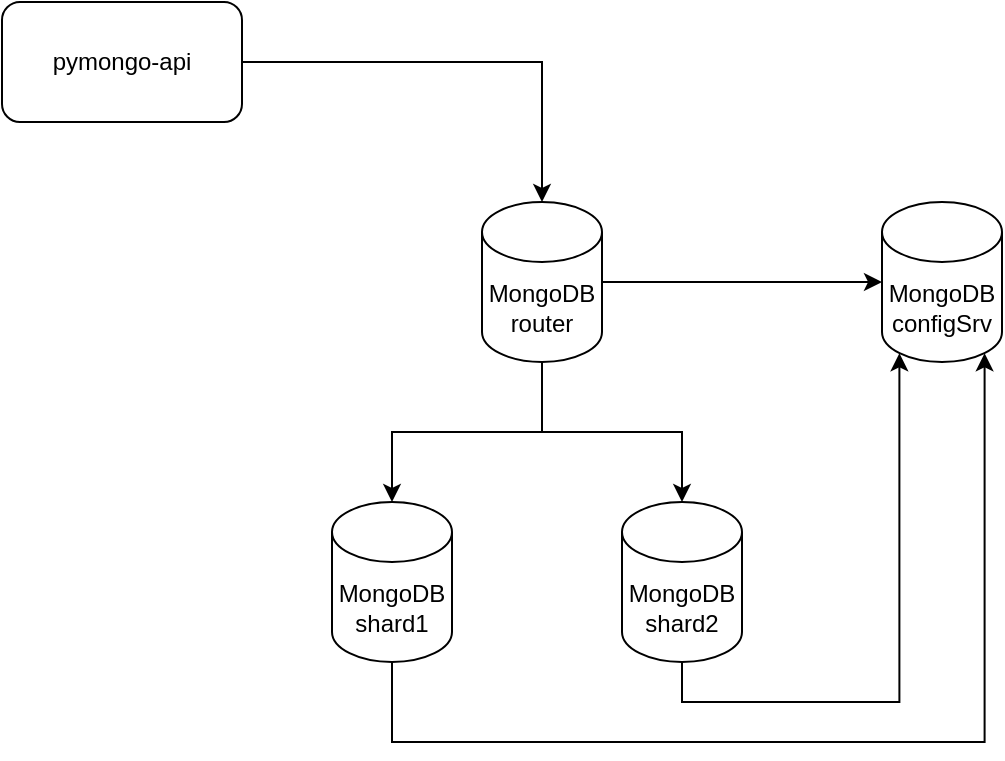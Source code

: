 <mxfile version="24.7.5">
  <diagram name="Page-1" id="-H_mtQnk-PTXWXPvYvuk">
    <mxGraphModel dx="1242" dy="907" grid="1" gridSize="10" guides="1" tooltips="1" connect="1" arrows="1" fold="1" page="1" pageScale="1" pageWidth="1169" pageHeight="827" math="0" shadow="0">
      <root>
        <mxCell id="0" />
        <mxCell id="1" parent="0" />
        <mxCell id="zA23MoTUsTF4_91t8viU-3" value="pymongo-api" style="rounded=1;whiteSpace=wrap;html=1;" parent="1" vertex="1">
          <mxGeometry x="360" y="290" width="120" height="60" as="geometry" />
        </mxCell>
        <mxCell id="zA23MoTUsTF4_91t8viU-4" style="edgeStyle=orthogonalEdgeStyle;rounded=0;orthogonalLoop=1;jettySize=auto;html=1;exitX=1;exitY=0.5;exitDx=0;exitDy=0;entryX=0.5;entryY=0;entryDx=0;entryDy=0;entryPerimeter=0;" parent="1" source="zA23MoTUsTF4_91t8viU-3" target="Lyd-lEIhE1725QVAAXBL-4" edge="1">
          <mxGeometry relative="1" as="geometry">
            <mxPoint x="560" y="320" as="targetPoint" />
          </mxGeometry>
        </mxCell>
        <mxCell id="Lyd-lEIhE1725QVAAXBL-2" value="MongoDB&lt;br&gt;shard1" style="shape=cylinder3;whiteSpace=wrap;html=1;boundedLbl=1;backgroundOutline=1;size=15;" vertex="1" parent="1">
          <mxGeometry x="525" y="540" width="60" height="80" as="geometry" />
        </mxCell>
        <mxCell id="Lyd-lEIhE1725QVAAXBL-3" value="MongoDB&lt;br&gt;shard2" style="shape=cylinder3;whiteSpace=wrap;html=1;boundedLbl=1;backgroundOutline=1;size=15;" vertex="1" parent="1">
          <mxGeometry x="670" y="540" width="60" height="80" as="geometry" />
        </mxCell>
        <mxCell id="Lyd-lEIhE1725QVAAXBL-4" value="MongoDB&lt;br&gt;router" style="shape=cylinder3;whiteSpace=wrap;html=1;boundedLbl=1;backgroundOutline=1;size=15;" vertex="1" parent="1">
          <mxGeometry x="600" y="390" width="60" height="80" as="geometry" />
        </mxCell>
        <mxCell id="Lyd-lEIhE1725QVAAXBL-5" value="MongoDB&lt;br&gt;configSrv" style="shape=cylinder3;whiteSpace=wrap;html=1;boundedLbl=1;backgroundOutline=1;size=15;" vertex="1" parent="1">
          <mxGeometry x="800" y="390" width="60" height="80" as="geometry" />
        </mxCell>
        <mxCell id="Lyd-lEIhE1725QVAAXBL-6" style="edgeStyle=orthogonalEdgeStyle;rounded=0;orthogonalLoop=1;jettySize=auto;html=1;exitX=0.5;exitY=1;exitDx=0;exitDy=0;exitPerimeter=0;entryX=0.5;entryY=0;entryDx=0;entryDy=0;entryPerimeter=0;" edge="1" parent="1" source="Lyd-lEIhE1725QVAAXBL-4" target="Lyd-lEIhE1725QVAAXBL-2">
          <mxGeometry relative="1" as="geometry" />
        </mxCell>
        <mxCell id="Lyd-lEIhE1725QVAAXBL-7" style="edgeStyle=orthogonalEdgeStyle;rounded=0;orthogonalLoop=1;jettySize=auto;html=1;exitX=0.5;exitY=1;exitDx=0;exitDy=0;exitPerimeter=0;entryX=0.5;entryY=0;entryDx=0;entryDy=0;entryPerimeter=0;" edge="1" parent="1" source="Lyd-lEIhE1725QVAAXBL-4" target="Lyd-lEIhE1725QVAAXBL-3">
          <mxGeometry relative="1" as="geometry" />
        </mxCell>
        <mxCell id="Lyd-lEIhE1725QVAAXBL-8" style="edgeStyle=orthogonalEdgeStyle;rounded=0;orthogonalLoop=1;jettySize=auto;html=1;exitX=1;exitY=0.5;exitDx=0;exitDy=0;exitPerimeter=0;entryX=0;entryY=0.5;entryDx=0;entryDy=0;entryPerimeter=0;" edge="1" parent="1" source="Lyd-lEIhE1725QVAAXBL-4" target="Lyd-lEIhE1725QVAAXBL-5">
          <mxGeometry relative="1" as="geometry" />
        </mxCell>
        <mxCell id="Lyd-lEIhE1725QVAAXBL-9" style="edgeStyle=orthogonalEdgeStyle;rounded=0;orthogonalLoop=1;jettySize=auto;html=1;exitX=0.5;exitY=1;exitDx=0;exitDy=0;exitPerimeter=0;entryX=0.145;entryY=1;entryDx=0;entryDy=-4.35;entryPerimeter=0;" edge="1" parent="1" source="Lyd-lEIhE1725QVAAXBL-3" target="Lyd-lEIhE1725QVAAXBL-5">
          <mxGeometry relative="1" as="geometry" />
        </mxCell>
        <mxCell id="Lyd-lEIhE1725QVAAXBL-10" style="edgeStyle=orthogonalEdgeStyle;rounded=0;orthogonalLoop=1;jettySize=auto;html=1;exitX=0.5;exitY=1;exitDx=0;exitDy=0;exitPerimeter=0;entryX=0.855;entryY=1;entryDx=0;entryDy=-4.35;entryPerimeter=0;" edge="1" parent="1" source="Lyd-lEIhE1725QVAAXBL-2" target="Lyd-lEIhE1725QVAAXBL-5">
          <mxGeometry relative="1" as="geometry">
            <Array as="points">
              <mxPoint x="555" y="660" />
              <mxPoint x="851" y="660" />
            </Array>
          </mxGeometry>
        </mxCell>
      </root>
    </mxGraphModel>
  </diagram>
</mxfile>
